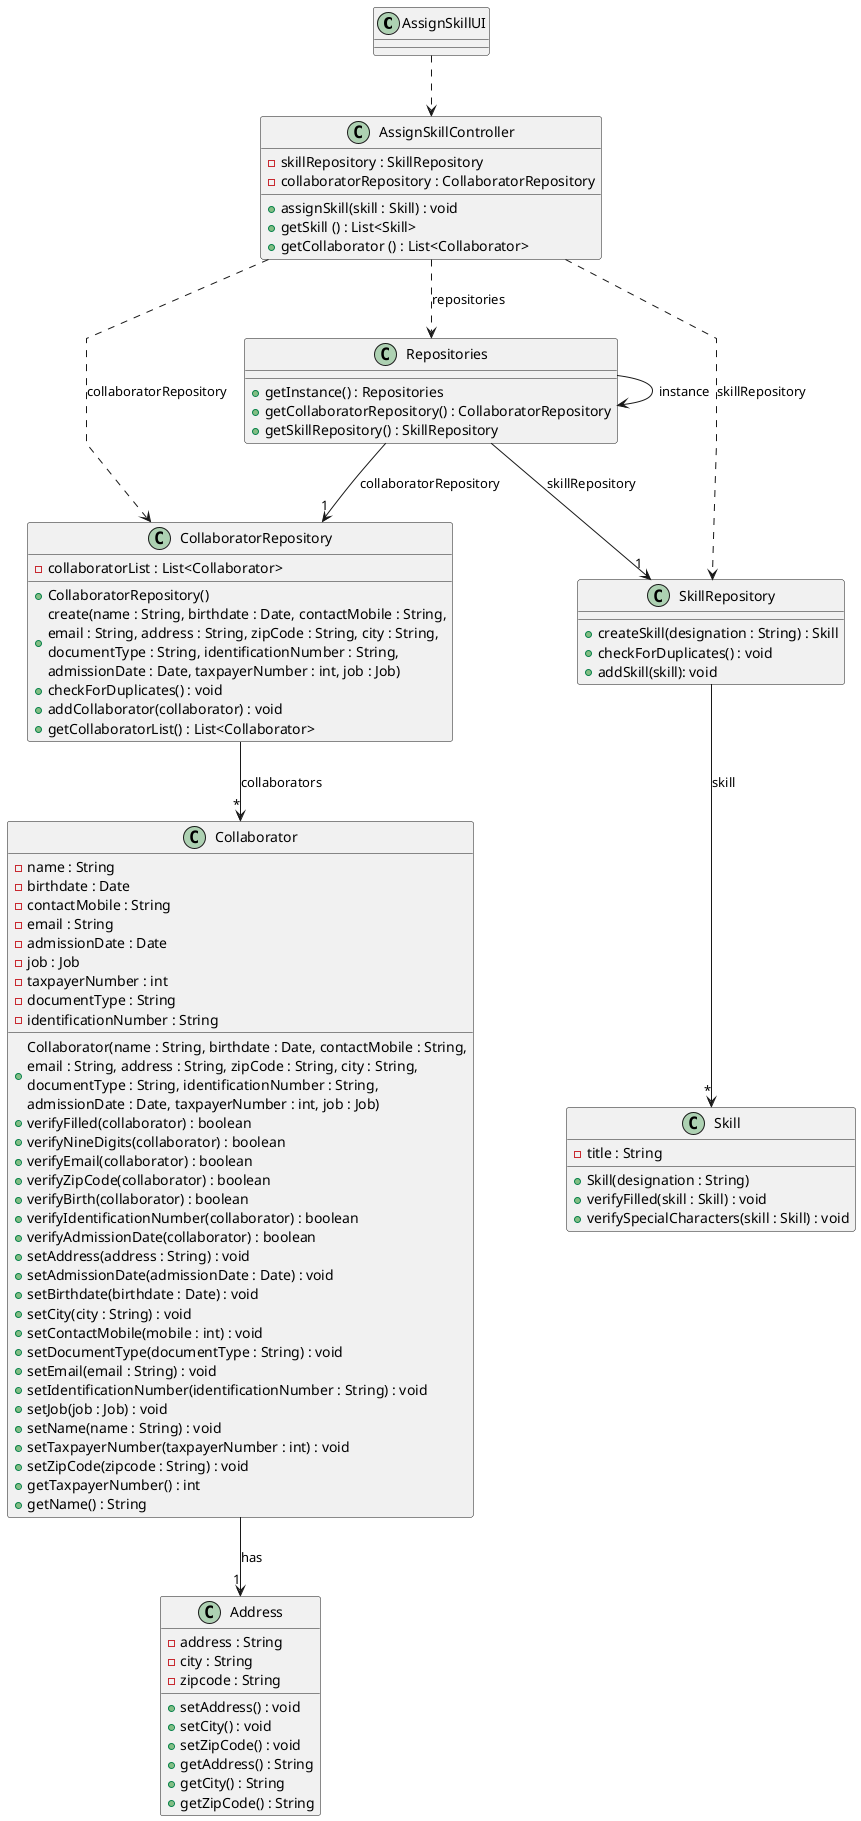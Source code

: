 @startuml
skinparam packageStyle rectangle
skinparam shadowing false
skinparam linetype polyline

class AssignSkillUI {
}

class AssignSkillController {
    - skillRepository : SkillRepository
    - collaboratorRepository : CollaboratorRepository
    + assignSkill(skill : Skill) : void
    + getSkill () : List<Skill>
    + getCollaborator () : List<Collaborator>
}

class Repositories {
    + getInstance() : Repositories
    + getCollaboratorRepository() : CollaboratorRepository
    + getSkillRepository() : SkillRepository
}

class CollaboratorRepository {
    -collaboratorList : List<Collaborator>
    +CollaboratorRepository()
    + create(name : String, birthdate : Date, contactMobile : String,\nemail : String, address : String, zipCode : String, city : String,\ndocumentType : String, identificationNumber : String, \nadmissionDate : Date, taxpayerNumber : int, job : Job)
    + checkForDuplicates() : void
    + addCollaborator(collaborator) : void
    + getCollaboratorList() : List<Collaborator>
}

class SkillRepository {
    + createSkill(designation : String) : Skill
    + checkForDuplicates() : void
    + addSkill(skill): void
}

class Collaborator {
    - name : String
    - birthdate : Date
    - contactMobile : String
    - email : String
    - admissionDate : Date
    - job : Job
    - taxpayerNumber : int
    + Collaborator(name : String, birthdate : Date, contactMobile : String,\nemail : String, address : String, zipCode : String, city : String,\ndocumentType : String, identificationNumber : String, \nadmissionDate : Date, taxpayerNumber : int, job : Job)
    + verifyFilled(collaborator) : boolean
    + verifyNineDigits(collaborator) : boolean
    + verifyEmail(collaborator) : boolean
    + verifyZipCode(collaborator) : boolean
    + verifyBirth(collaborator) : boolean
    + verifyIdentificationNumber(collaborator) : boolean
    + verifyAdmissionDate(collaborator) : boolean
    - documentType : String
    - identificationNumber : String
    +setAddress(address : String) : void
    +setAdmissionDate(admissionDate : Date) : void
    +setBirthdate(birthdate : Date) : void
    +setCity(city : String) : void
    +setContactMobile(mobile : int) : void
    +setDocumentType(documentType : String) : void
    +setEmail(email : String) : void
    +setIdentificationNumber(identificationNumber : String) : void
    +setJob(job : Job) : void
    +setName(name : String) : void
    +setTaxpayerNumber(taxpayerNumber : int) : void
    +setZipCode(zipcode : String) : void
    +getTaxpayerNumber() : int
    +getName() : String
}

class Address {
    -address : String
    -city : String
    -zipcode : String
    +setAddress() : void
    +setCity() : void
    +setZipCode() : void
    +getAddress() : String
    +getCity() : String
    +getZipCode() : String
}

class Skill {
    - title : String
    + Skill(designation : String)
    + verifyFilled(skill : Skill) : void
    + verifySpecialCharacters(skill : Skill) : void
}

AssignSkillUI ..> AssignSkillController
AssignSkillController ..> Repositories : repositories
Repositories --> Repositories : instance
Repositories --> "1" CollaboratorRepository : collaboratorRepository
Repositories --> "1" SkillRepository : skillRepository
AssignSkillController ..> CollaboratorRepository : collaboratorRepository
AssignSkillController ..> SkillRepository : skillRepository
CollaboratorRepository --> "*" Collaborator : collaborators
SkillRepository --> "*" Skill : skill
Collaborator --> "1" Address : has


@enduml
